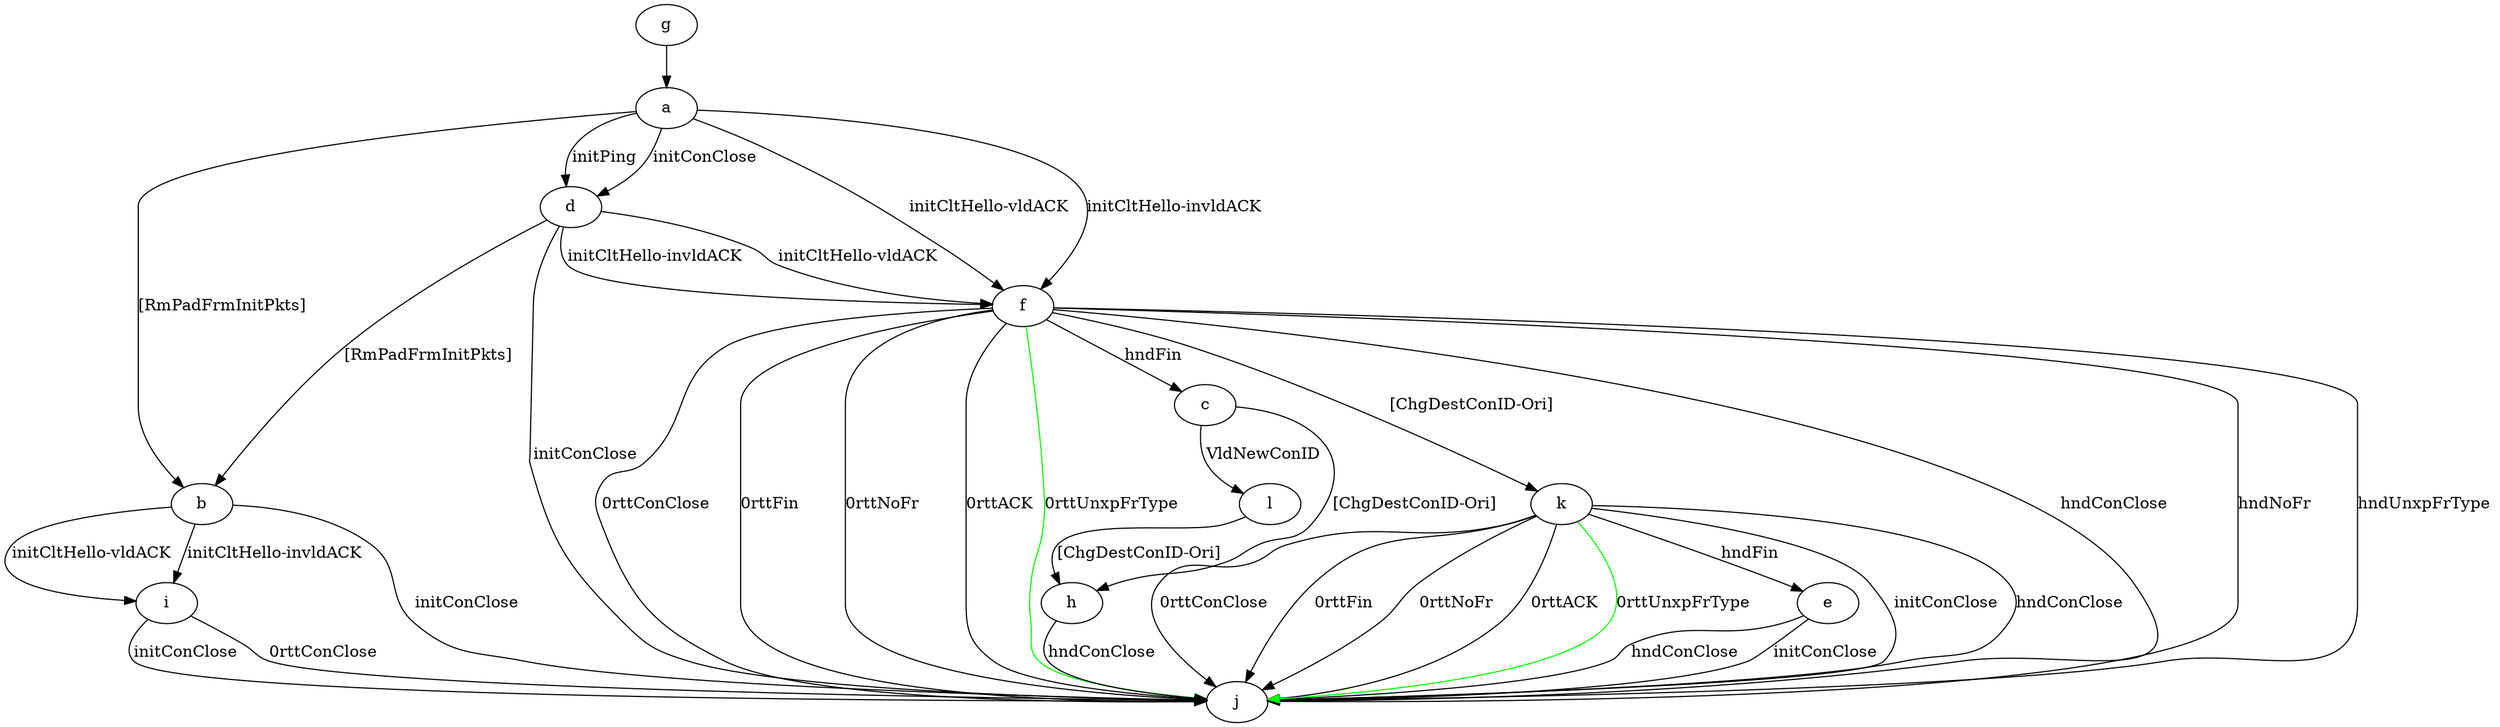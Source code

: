 digraph "" {
	a -> b	[key=0,
		label="[RmPadFrmInitPkts] "];
	a -> d	[key=0,
		label="initPing "];
	a -> d	[key=1,
		label="initConClose "];
	a -> f	[key=0,
		label="initCltHello-vldACK "];
	a -> f	[key=1,
		label="initCltHello-invldACK "];
	b -> i	[key=0,
		label="initCltHello-vldACK "];
	b -> i	[key=1,
		label="initCltHello-invldACK "];
	b -> j	[key=0,
		label="initConClose "];
	c -> h	[key=0,
		label="[ChgDestConID-Ori] "];
	c -> l	[key=0,
		label="VldNewConID "];
	d -> b	[key=0,
		label="[RmPadFrmInitPkts] "];
	d -> f	[key=0,
		label="initCltHello-vldACK "];
	d -> f	[key=1,
		label="initCltHello-invldACK "];
	d -> j	[key=0,
		label="initConClose "];
	e -> j	[key=0,
		label="initConClose "];
	e -> j	[key=1,
		label="hndConClose "];
	f -> c	[key=0,
		label="hndFin "];
	f -> j	[key=0,
		label="hndConClose "];
	f -> j	[key=1,
		label="hndNoFr "];
	f -> j	[key=2,
		label="hndUnxpFrType "];
	f -> j	[key=3,
		label="0rttConClose "];
	f -> j	[key=4,
		label="0rttFin "];
	f -> j	[key=5,
		label="0rttNoFr "];
	f -> j	[key=6,
		label="0rttACK "];
	f -> j	[key=7,
		color=green,
		label="0rttUnxpFrType "];
	f -> k	[key=0,
		label="[ChgDestConID-Ori] "];
	g -> a	[key=0];
	h -> j	[key=0,
		label="hndConClose "];
	i -> j	[key=0,
		label="initConClose "];
	i -> j	[key=1,
		label="0rttConClose "];
	k -> e	[key=0,
		label="hndFin "];
	k -> j	[key=0,
		label="initConClose "];
	k -> j	[key=1,
		label="hndConClose "];
	k -> j	[key=2,
		label="0rttConClose "];
	k -> j	[key=3,
		label="0rttFin "];
	k -> j	[key=4,
		label="0rttNoFr "];
	k -> j	[key=5,
		label="0rttACK "];
	k -> j	[key=6,
		color=green,
		label="0rttUnxpFrType "];
	l -> h	[key=0,
		label="[ChgDestConID-Ori] "];
}
